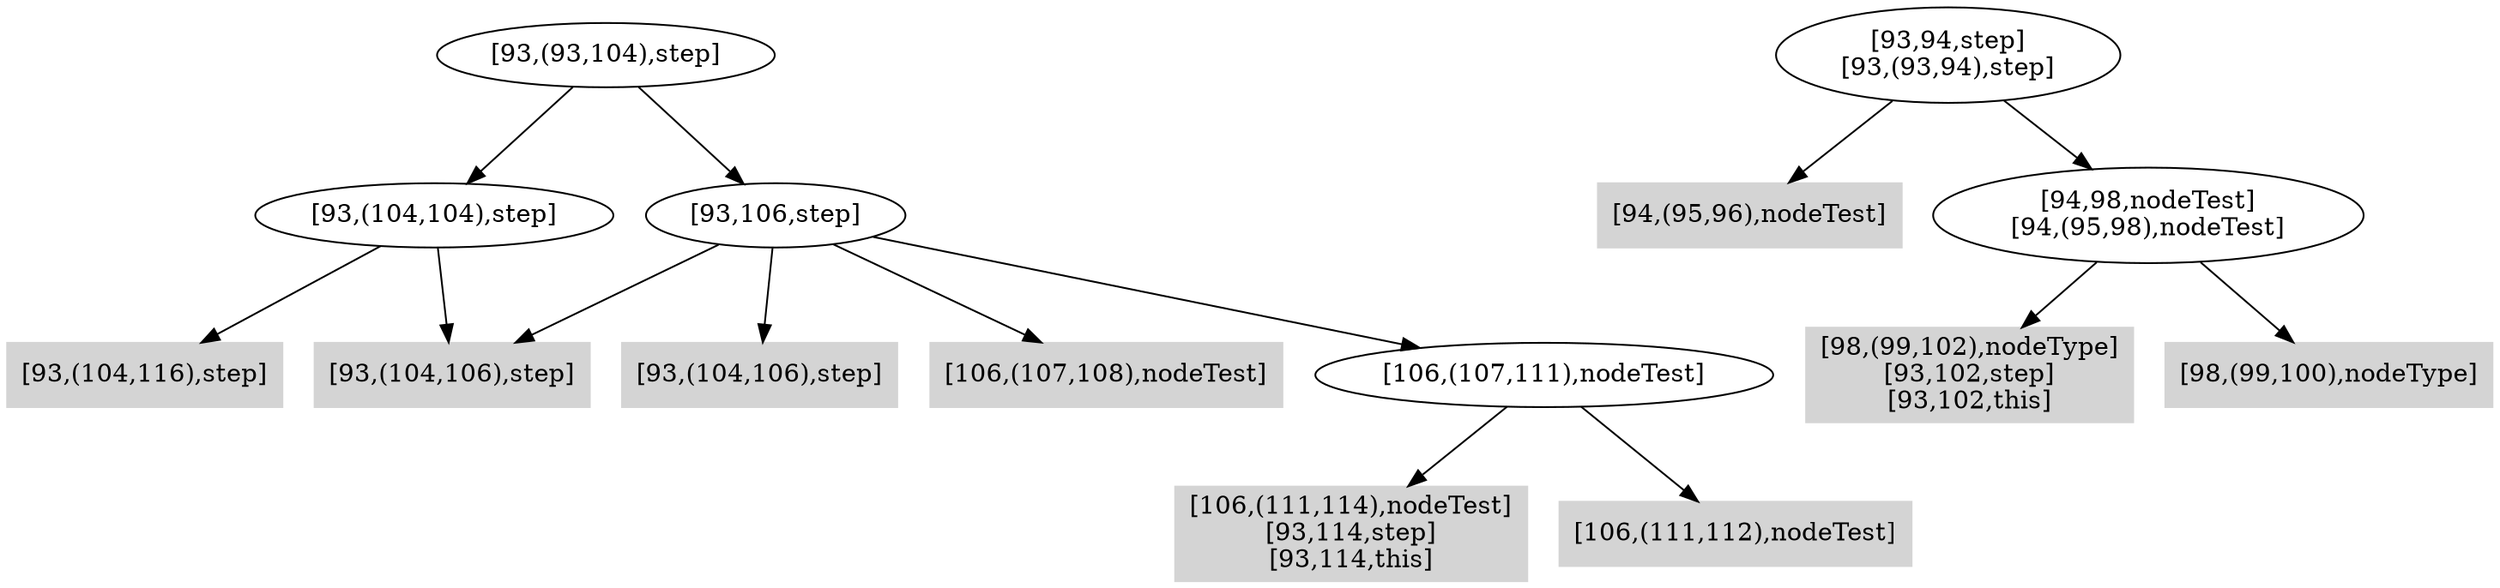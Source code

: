 digraph { 
7014 [shape=box,style=filled,color=".0 .0 .83",label="[106,(111,114),nodeTest]\n[93,114,step]\n[93,114,this]"];
7015 [shape=box,style=filled,color=".0 .0 .83",label="[98,(99,102),nodeType]\n[93,102,step]\n[93,102,this]"];
7016 [shape=box,style=filled,color=".0 .0 .83",label="[94,(95,96),nodeTest]"];
7017 [shape=box,style=filled,color=".0 .0 .83",label="[98,(99,100),nodeType]"];
7018 [label="[94,98,nodeTest]\n[94,(95,98),nodeTest]"];
7019 [label="[93,94,step]\n[93,(93,94),step]"];
7020 [shape=box,style=filled,color=".0 .0 .83",label="[93,(104,106),step]"];
7021 [shape=box,style=filled,color=".0 .0 .83",label="[93,(104,116),step]"];
7022 [label="[93,(104,104),step]"];
7023 [shape=box,style=filled,color=".0 .0 .83",label="[93,(104,106),step]"];
7024 [shape=box,style=filled,color=".0 .0 .83",label="[106,(107,108),nodeTest]"];
7025 [shape=box,style=filled,color=".0 .0 .83",label="[106,(111,112),nodeTest]"];
7026 [label="[106,(107,111),nodeTest]"];
7027 [label="[93,106,step]"];
7028 [label="[93,(93,104),step]"];
7018 -> 7015;
7018 -> 7017;
7019 -> 7016;
7019 -> 7018;
7022 -> 7020;
7022 -> 7021;
7026 -> 7014;
7026 -> 7025;
7027 -> 7020;
7027 -> 7023;
7027 -> 7024;
7027 -> 7026;
7028 -> 7022;
7028 -> 7027;
}